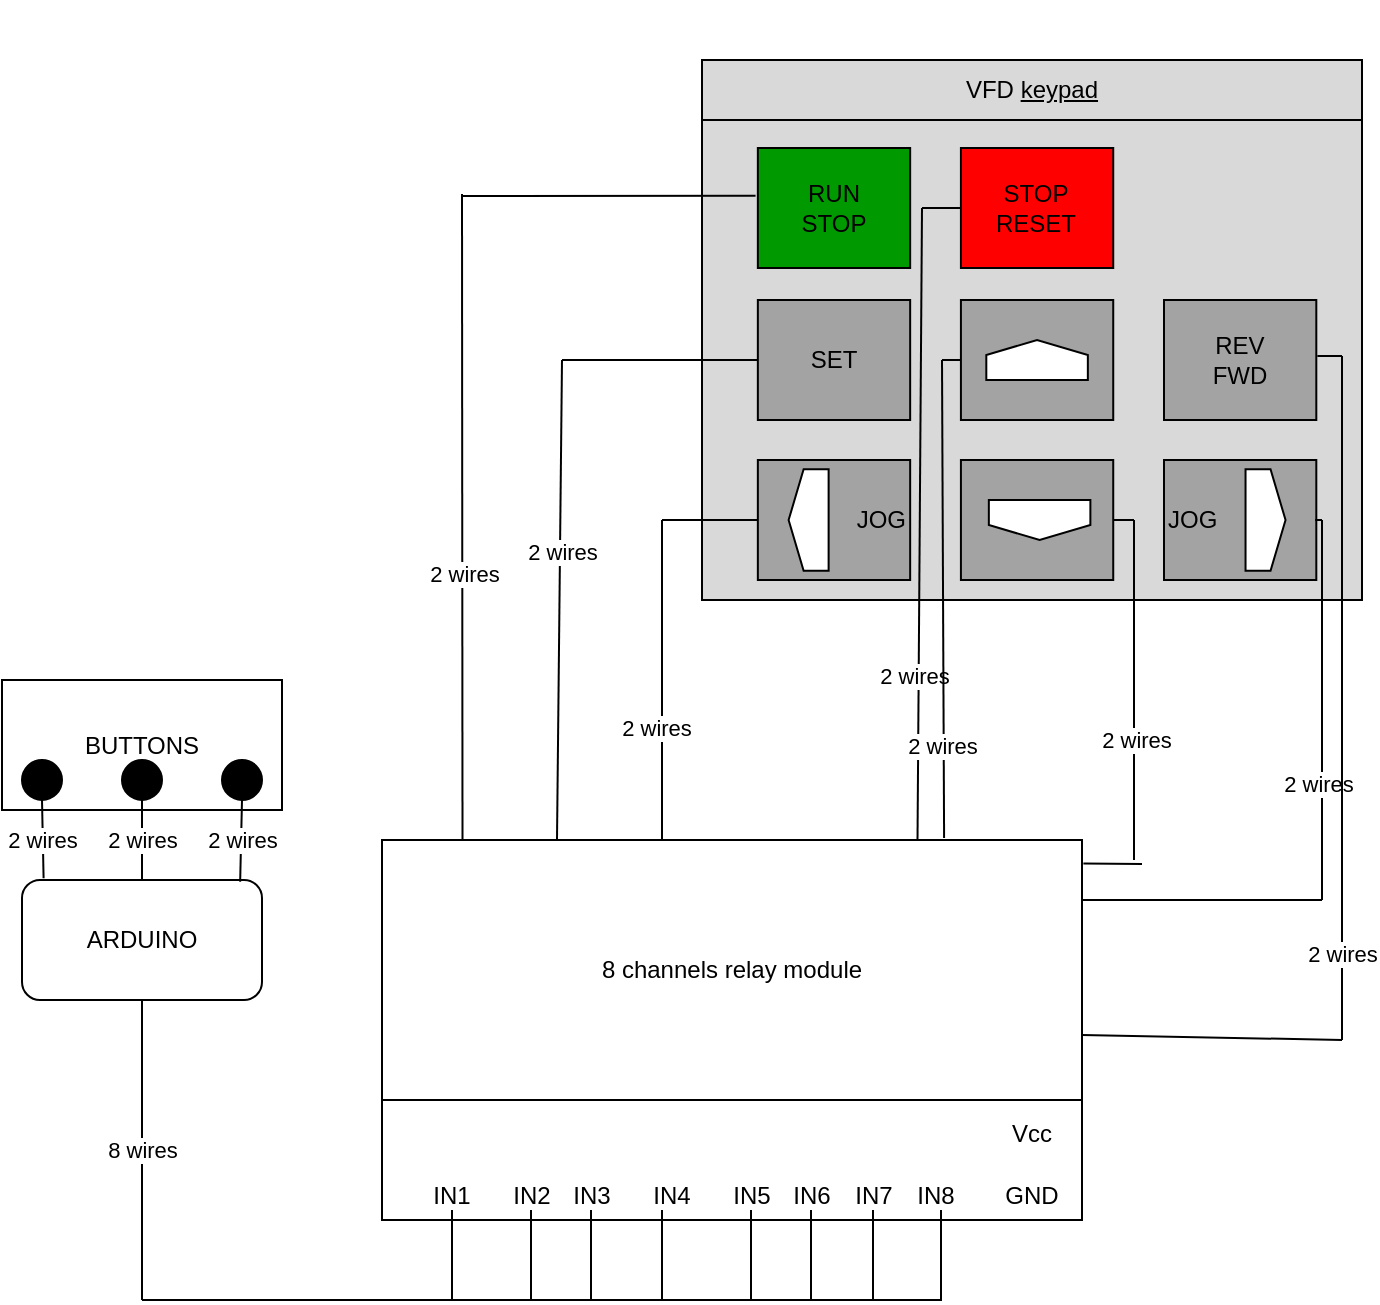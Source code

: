 <mxfile version="19.0.3" type="device"><diagram id="cB6DUO2EDja7WrJx5L3i" name="Page-1"><mxGraphModel dx="1207" dy="622" grid="1" gridSize="10" guides="1" tooltips="1" connect="1" arrows="1" fold="1" page="1" pageScale="1" pageWidth="827" pageHeight="1169" math="0" shadow="0"><root><mxCell id="0"/><mxCell id="1" parent="0"/><mxCell id="qbxCeTcCONOW7e59nEy--56" value="BUTTONS" style="rounded=0;whiteSpace=wrap;html=1;fillColor=#FFFFFF;align=center;" vertex="1" parent="1"><mxGeometry x="30" y="350" width="140" height="65" as="geometry"/></mxCell><mxCell id="HjkD7w_KgYdSQ24yZYQx-1" value="ARDUINO" style="rounded=1;whiteSpace=wrap;html=1;" parent="1" vertex="1"><mxGeometry x="40" y="450" width="120" height="60" as="geometry"/></mxCell><mxCell id="HjkD7w_KgYdSQ24yZYQx-2" value="8 channels relay module" style="rounded=0;whiteSpace=wrap;html=1;" parent="1" vertex="1"><mxGeometry x="220" y="430" width="350" height="130" as="geometry"/></mxCell><mxCell id="HjkD7w_KgYdSQ24yZYQx-5" value="" style="group" parent="1" vertex="1" connectable="0"><mxGeometry x="380" y="10" width="330" height="300" as="geometry"/></mxCell><mxCell id="HjkD7w_KgYdSQ24yZYQx-3" value="&lt;div style=&quot;text-align: justify;&quot;&gt;&lt;span style=&quot;background-color: initial;&quot;&gt;VFD &lt;u&gt;keypad&lt;/u&gt;&lt;/span&gt;&lt;/div&gt;" style="rounded=0;whiteSpace=wrap;html=1;align=center;fillColor=#D9D9D9;" parent="HjkD7w_KgYdSQ24yZYQx-5" vertex="1"><mxGeometry y="30" width="330" height="30" as="geometry"/></mxCell><mxCell id="HjkD7w_KgYdSQ24yZYQx-4" value="" style="rounded=0;whiteSpace=wrap;html=1;fillColor=#D9D9D9;" parent="HjkD7w_KgYdSQ24yZYQx-5" vertex="1"><mxGeometry y="60" width="330" height="240" as="geometry"/></mxCell><mxCell id="HjkD7w_KgYdSQ24yZYQx-21" value="RUN&lt;br&gt;STOP" style="rounded=0;whiteSpace=wrap;html=1;fillColor=#009900;" parent="HjkD7w_KgYdSQ24yZYQx-5" vertex="1"><mxGeometry x="27.923" y="74" width="76.154" height="60" as="geometry"/></mxCell><mxCell id="HjkD7w_KgYdSQ24yZYQx-22" value="STOP&lt;br&gt;RESET" style="rounded=0;whiteSpace=wrap;html=1;fillColor=#FF0000;" parent="HjkD7w_KgYdSQ24yZYQx-5" vertex="1"><mxGeometry x="129.462" y="74" width="76.154" height="60" as="geometry"/></mxCell><mxCell id="HjkD7w_KgYdSQ24yZYQx-23" value="SET" style="rounded=0;whiteSpace=wrap;html=1;fillColor=#A3A3A3;" parent="HjkD7w_KgYdSQ24yZYQx-5" vertex="1"><mxGeometry x="27.923" y="150" width="76.154" height="60" as="geometry"/></mxCell><mxCell id="HjkD7w_KgYdSQ24yZYQx-24" value="" style="rounded=0;whiteSpace=wrap;html=1;fillColor=#A3A3A3;" parent="HjkD7w_KgYdSQ24yZYQx-5" vertex="1"><mxGeometry x="129.462" y="150" width="76.154" height="60" as="geometry"/></mxCell><mxCell id="HjkD7w_KgYdSQ24yZYQx-25" value="JOG" style="rounded=0;whiteSpace=wrap;html=1;fillColor=#A3A3A3;align=right;" parent="HjkD7w_KgYdSQ24yZYQx-5" vertex="1"><mxGeometry x="27.923" y="230" width="76.154" height="60" as="geometry"/></mxCell><mxCell id="HjkD7w_KgYdSQ24yZYQx-26" value="" style="rounded=0;whiteSpace=wrap;html=1;fillColor=#A3A3A3;" parent="HjkD7w_KgYdSQ24yZYQx-5" vertex="1"><mxGeometry x="129.462" y="230" width="76.154" height="60" as="geometry"/></mxCell><mxCell id="HjkD7w_KgYdSQ24yZYQx-27" value="REV&lt;br&gt;FWD" style="rounded=0;whiteSpace=wrap;html=1;fillColor=#A3A3A3;" parent="HjkD7w_KgYdSQ24yZYQx-5" vertex="1"><mxGeometry x="231" y="150" width="76.154" height="60" as="geometry"/></mxCell><mxCell id="HjkD7w_KgYdSQ24yZYQx-28" value="JOG" style="rounded=0;whiteSpace=wrap;html=1;fillColor=#A3A3A3;align=left;" parent="HjkD7w_KgYdSQ24yZYQx-5" vertex="1"><mxGeometry x="231" y="230" width="76.154" height="60" as="geometry"/></mxCell><mxCell id="HjkD7w_KgYdSQ24yZYQx-30" value="" style="shape=offPageConnector;whiteSpace=wrap;html=1;fillColor=#FFFFFF;rotation=90;" parent="HjkD7w_KgYdSQ24yZYQx-5" vertex="1"><mxGeometry x="27.923" y="250" width="50.769" height="20" as="geometry"/></mxCell><mxCell id="HjkD7w_KgYdSQ24yZYQx-31" value="" style="shape=offPageConnector;whiteSpace=wrap;html=1;fillColor=#FFFFFF;rotation=-180;" parent="HjkD7w_KgYdSQ24yZYQx-5" vertex="1"><mxGeometry x="142.154" y="170" width="50.769" height="20" as="geometry"/></mxCell><mxCell id="HjkD7w_KgYdSQ24yZYQx-32" value="" style="shape=offPageConnector;whiteSpace=wrap;html=1;fillColor=#FFFFFF;rotation=0;" parent="HjkD7w_KgYdSQ24yZYQx-5" vertex="1"><mxGeometry x="143.423" y="250" width="50.769" height="20" as="geometry"/></mxCell><mxCell id="HjkD7w_KgYdSQ24yZYQx-33" value="" style="shape=offPageConnector;whiteSpace=wrap;html=1;fillColor=#FFFFFF;rotation=-90;" parent="HjkD7w_KgYdSQ24yZYQx-5" vertex="1"><mxGeometry x="256.385" y="250" width="50.769" height="20" as="geometry"/></mxCell><mxCell id="HjkD7w_KgYdSQ24yZYQx-40" value="" style="endArrow=none;html=1;rounded=0;entryX=0;entryY=0.5;entryDx=0;entryDy=0;" parent="HjkD7w_KgYdSQ24yZYQx-5" target="HjkD7w_KgYdSQ24yZYQx-24" edge="1"><mxGeometry width="50" height="50" relative="1" as="geometry"><mxPoint x="120" y="180" as="sourcePoint"/><mxPoint x="139.462" y="114" as="targetPoint"/></mxGeometry></mxCell><mxCell id="HjkD7w_KgYdSQ24yZYQx-42" value="" style="endArrow=none;html=1;rounded=0;exitX=0.765;exitY=0.004;exitDx=0;exitDy=0;exitPerimeter=0;" parent="HjkD7w_KgYdSQ24yZYQx-5" source="HjkD7w_KgYdSQ24yZYQx-2" edge="1"><mxGeometry width="50" height="50" relative="1" as="geometry"><mxPoint x="110" y="390" as="sourcePoint"/><mxPoint x="110" y="104" as="targetPoint"/></mxGeometry></mxCell><mxCell id="O-kXTtIgHIXasckP1ECF-10" value="2 wires" style="edgeLabel;html=1;align=center;verticalAlign=middle;resizable=0;points=[];" parent="HjkD7w_KgYdSQ24yZYQx-42" vertex="1" connectable="0"><mxGeometry x="-0.48" y="3" relative="1" as="geometry"><mxPoint as="offset"/></mxGeometry></mxCell><mxCell id="HjkD7w_KgYdSQ24yZYQx-44" value="" style="endArrow=none;html=1;rounded=0;exitX=0.803;exitY=-0.008;exitDx=0;exitDy=0;exitPerimeter=0;" parent="HjkD7w_KgYdSQ24yZYQx-5" source="HjkD7w_KgYdSQ24yZYQx-2" edge="1"><mxGeometry width="50" height="50" relative="1" as="geometry"><mxPoint x="120" y="410" as="sourcePoint"/><mxPoint x="120" y="180" as="targetPoint"/></mxGeometry></mxCell><mxCell id="O-kXTtIgHIXasckP1ECF-11" value="2 wires" style="edgeLabel;html=1;align=center;verticalAlign=middle;resizable=0;points=[];" parent="HjkD7w_KgYdSQ24yZYQx-44" vertex="1" connectable="0"><mxGeometry x="-0.61" y="1" relative="1" as="geometry"><mxPoint as="offset"/></mxGeometry></mxCell><mxCell id="O-kXTtIgHIXasckP1ECF-4" value="" style="endArrow=none;html=1;rounded=0;entryX=1.007;entryY=0.467;entryDx=0;entryDy=0;entryPerimeter=0;" parent="HjkD7w_KgYdSQ24yZYQx-5" target="HjkD7w_KgYdSQ24yZYQx-27" edge="1"><mxGeometry width="50" height="50" relative="1" as="geometry"><mxPoint x="320" y="178" as="sourcePoint"/><mxPoint x="307.615" y="239" as="targetPoint"/></mxGeometry></mxCell><mxCell id="HjkD7w_KgYdSQ24yZYQx-35" value="" style="endArrow=none;html=1;rounded=0;entryX=-0.015;entryY=0.398;entryDx=0;entryDy=0;entryPerimeter=0;" parent="1" target="HjkD7w_KgYdSQ24yZYQx-21" edge="1"><mxGeometry width="50" height="50" relative="1" as="geometry"><mxPoint x="260" y="108" as="sourcePoint"/><mxPoint x="320" y="110" as="targetPoint"/></mxGeometry></mxCell><mxCell id="HjkD7w_KgYdSQ24yZYQx-37" value="" style="endArrow=none;html=1;rounded=0;entryX=0;entryY=0.5;entryDx=0;entryDy=0;" parent="1" target="HjkD7w_KgYdSQ24yZYQx-23" edge="1"><mxGeometry width="50" height="50" relative="1" as="geometry"><mxPoint x="310" y="190" as="sourcePoint"/><mxPoint x="411.1" y="117.88" as="targetPoint"/></mxGeometry></mxCell><mxCell id="HjkD7w_KgYdSQ24yZYQx-38" value="" style="endArrow=none;html=1;rounded=0;entryX=0;entryY=0.5;entryDx=0;entryDy=0;" parent="1" target="HjkD7w_KgYdSQ24yZYQx-25" edge="1"><mxGeometry width="50" height="50" relative="1" as="geometry"><mxPoint x="360" y="270" as="sourcePoint"/><mxPoint x="421.1" y="127.88" as="targetPoint"/></mxGeometry></mxCell><mxCell id="HjkD7w_KgYdSQ24yZYQx-39" value="" style="endArrow=none;html=1;rounded=0;entryX=0;entryY=0.5;entryDx=0;entryDy=0;" parent="1" target="HjkD7w_KgYdSQ24yZYQx-22" edge="1"><mxGeometry width="50" height="50" relative="1" as="geometry"><mxPoint x="490" y="114" as="sourcePoint"/><mxPoint x="431.1" y="137.88" as="targetPoint"/></mxGeometry></mxCell><mxCell id="HjkD7w_KgYdSQ24yZYQx-45" value="" style="endArrow=none;html=1;rounded=0;exitX=0.115;exitY=0;exitDx=0;exitDy=0;exitPerimeter=0;" parent="1" source="HjkD7w_KgYdSQ24yZYQx-2" edge="1"><mxGeometry width="50" height="50" relative="1" as="geometry"><mxPoint x="260" y="370" as="sourcePoint"/><mxPoint x="260" y="107" as="targetPoint"/></mxGeometry></mxCell><mxCell id="O-kXTtIgHIXasckP1ECF-7" value="2 wires" style="edgeLabel;html=1;align=center;verticalAlign=middle;resizable=0;points=[];" parent="HjkD7w_KgYdSQ24yZYQx-45" vertex="1" connectable="0"><mxGeometry x="-0.174" y="-1" relative="1" as="geometry"><mxPoint as="offset"/></mxGeometry></mxCell><mxCell id="HjkD7w_KgYdSQ24yZYQx-48" value="" style="endArrow=none;html=1;rounded=0;exitX=0.25;exitY=0;exitDx=0;exitDy=0;" parent="1" source="HjkD7w_KgYdSQ24yZYQx-2" edge="1"><mxGeometry width="50" height="50" relative="1" as="geometry"><mxPoint x="310" y="380" as="sourcePoint"/><mxPoint x="310" y="190" as="targetPoint"/></mxGeometry></mxCell><mxCell id="O-kXTtIgHIXasckP1ECF-8" value="2 wires" style="edgeLabel;html=1;align=center;verticalAlign=middle;resizable=0;points=[];" parent="HjkD7w_KgYdSQ24yZYQx-48" vertex="1" connectable="0"><mxGeometry x="0.203" y="-1" relative="1" as="geometry"><mxPoint as="offset"/></mxGeometry></mxCell><mxCell id="HjkD7w_KgYdSQ24yZYQx-49" value="" style="endArrow=none;html=1;rounded=0;exitX=0.4;exitY=0;exitDx=0;exitDy=0;exitPerimeter=0;" parent="1" source="HjkD7w_KgYdSQ24yZYQx-2" edge="1"><mxGeometry width="50" height="50" relative="1" as="geometry"><mxPoint x="360" y="420" as="sourcePoint"/><mxPoint x="360" y="270" as="targetPoint"/></mxGeometry></mxCell><mxCell id="O-kXTtIgHIXasckP1ECF-9" value="2 wires" style="edgeLabel;html=1;align=center;verticalAlign=middle;resizable=0;points=[];" parent="HjkD7w_KgYdSQ24yZYQx-49" vertex="1" connectable="0"><mxGeometry x="-0.3" y="3" relative="1" as="geometry"><mxPoint as="offset"/></mxGeometry></mxCell><mxCell id="O-kXTtIgHIXasckP1ECF-1" value="" style="endArrow=none;html=1;rounded=0;entryX=1;entryY=0.5;entryDx=0;entryDy=0;" parent="1" target="HjkD7w_KgYdSQ24yZYQx-26" edge="1"><mxGeometry width="50" height="50" relative="1" as="geometry"><mxPoint x="596" y="270" as="sourcePoint"/><mxPoint x="591.615" y="270" as="targetPoint"/></mxGeometry></mxCell><mxCell id="O-kXTtIgHIXasckP1ECF-2" value="" style="endArrow=none;html=1;rounded=0;" parent="1" edge="1"><mxGeometry width="50" height="50" relative="1" as="geometry"><mxPoint x="596" y="270" as="sourcePoint"/><mxPoint x="596" y="440" as="targetPoint"/></mxGeometry></mxCell><mxCell id="O-kXTtIgHIXasckP1ECF-12" value="2 wires" style="edgeLabel;html=1;align=center;verticalAlign=middle;resizable=0;points=[];" parent="O-kXTtIgHIXasckP1ECF-2" vertex="1" connectable="0"><mxGeometry x="0.292" y="1" relative="1" as="geometry"><mxPoint as="offset"/></mxGeometry></mxCell><mxCell id="O-kXTtIgHIXasckP1ECF-3" value="" style="endArrow=none;html=1;rounded=0;entryX=1;entryY=0.5;entryDx=0;entryDy=0;" parent="1" edge="1"><mxGeometry width="50" height="50" relative="1" as="geometry"><mxPoint x="690" y="270" as="sourcePoint"/><mxPoint x="686.615" y="270" as="targetPoint"/></mxGeometry></mxCell><mxCell id="O-kXTtIgHIXasckP1ECF-5" value="" style="endArrow=none;html=1;rounded=0;" parent="1" edge="1"><mxGeometry width="50" height="50" relative="1" as="geometry"><mxPoint x="690" y="460" as="sourcePoint"/><mxPoint x="690" y="270" as="targetPoint"/></mxGeometry></mxCell><mxCell id="O-kXTtIgHIXasckP1ECF-13" value="2 wires" style="edgeLabel;html=1;align=center;verticalAlign=middle;resizable=0;points=[];" parent="O-kXTtIgHIXasckP1ECF-5" vertex="1" connectable="0"><mxGeometry x="-0.392" y="2" relative="1" as="geometry"><mxPoint as="offset"/></mxGeometry></mxCell><mxCell id="O-kXTtIgHIXasckP1ECF-6" value="" style="endArrow=none;html=1;rounded=0;" parent="1" edge="1"><mxGeometry width="50" height="50" relative="1" as="geometry"><mxPoint x="700" y="530" as="sourcePoint"/><mxPoint x="700" y="188" as="targetPoint"/></mxGeometry></mxCell><mxCell id="O-kXTtIgHIXasckP1ECF-14" value="2 wires" style="edgeLabel;html=1;align=center;verticalAlign=middle;resizable=0;points=[];" parent="O-kXTtIgHIXasckP1ECF-6" vertex="1" connectable="0"><mxGeometry x="-0.745" relative="1" as="geometry"><mxPoint as="offset"/></mxGeometry></mxCell><mxCell id="O-kXTtIgHIXasckP1ECF-15" value="" style="endArrow=none;html=1;rounded=0;entryX=1.002;entryY=0.09;entryDx=0;entryDy=0;entryPerimeter=0;" parent="1" target="HjkD7w_KgYdSQ24yZYQx-2" edge="1"><mxGeometry width="50" height="50" relative="1" as="geometry"><mxPoint x="600" y="442" as="sourcePoint"/><mxPoint x="410" y="420" as="targetPoint"/></mxGeometry></mxCell><mxCell id="O-kXTtIgHIXasckP1ECF-16" value="" style="endArrow=none;html=1;rounded=0;" parent="1" edge="1"><mxGeometry width="50" height="50" relative="1" as="geometry"><mxPoint x="570" y="460" as="sourcePoint"/><mxPoint x="690" y="460" as="targetPoint"/></mxGeometry></mxCell><mxCell id="O-kXTtIgHIXasckP1ECF-17" value="" style="endArrow=none;html=1;rounded=0;exitX=1;exitY=0.75;exitDx=0;exitDy=0;" parent="1" source="HjkD7w_KgYdSQ24yZYQx-2" edge="1"><mxGeometry width="50" height="50" relative="1" as="geometry"><mxPoint x="410" y="490" as="sourcePoint"/><mxPoint x="700" y="530" as="targetPoint"/></mxGeometry></mxCell><mxCell id="qbxCeTcCONOW7e59nEy--1" value="" style="rounded=0;whiteSpace=wrap;html=1;" vertex="1" parent="1"><mxGeometry x="220" y="560" width="350" height="60" as="geometry"/></mxCell><mxCell id="qbxCeTcCONOW7e59nEy--2" value="Vcc" style="text;html=1;strokeColor=none;fillColor=none;align=center;verticalAlign=middle;whiteSpace=wrap;rounded=0;" vertex="1" parent="1"><mxGeometry x="520" y="569.5" width="50" height="15" as="geometry"/></mxCell><mxCell id="qbxCeTcCONOW7e59nEy--3" value="GND" style="text;html=1;strokeColor=none;fillColor=none;align=center;verticalAlign=middle;whiteSpace=wrap;rounded=0;" vertex="1" parent="1"><mxGeometry x="520" y="600" width="50" height="15" as="geometry"/></mxCell><mxCell id="qbxCeTcCONOW7e59nEy--4" value="IN1" style="text;html=1;strokeColor=none;fillColor=none;align=center;verticalAlign=middle;whiteSpace=wrap;rounded=0;" vertex="1" parent="1"><mxGeometry x="230" y="600" width="50" height="15" as="geometry"/></mxCell><mxCell id="qbxCeTcCONOW7e59nEy--12" value="IN2" style="text;html=1;strokeColor=none;fillColor=none;align=center;verticalAlign=middle;whiteSpace=wrap;rounded=0;" vertex="1" parent="1"><mxGeometry x="270" y="600" width="50" height="15" as="geometry"/></mxCell><mxCell id="qbxCeTcCONOW7e59nEy--13" value="IN3" style="text;html=1;strokeColor=none;fillColor=none;align=center;verticalAlign=middle;whiteSpace=wrap;rounded=0;" vertex="1" parent="1"><mxGeometry x="300" y="600" width="50" height="15" as="geometry"/></mxCell><mxCell id="qbxCeTcCONOW7e59nEy--14" value="IN4" style="text;html=1;strokeColor=none;fillColor=none;align=center;verticalAlign=middle;whiteSpace=wrap;rounded=0;" vertex="1" parent="1"><mxGeometry x="340" y="600" width="50" height="15" as="geometry"/></mxCell><mxCell id="qbxCeTcCONOW7e59nEy--15" value="IN5" style="text;html=1;strokeColor=none;fillColor=none;align=center;verticalAlign=middle;whiteSpace=wrap;rounded=0;" vertex="1" parent="1"><mxGeometry x="380" y="600" width="50" height="15" as="geometry"/></mxCell><mxCell id="qbxCeTcCONOW7e59nEy--16" value="IN6" style="text;html=1;strokeColor=none;fillColor=none;align=center;verticalAlign=middle;whiteSpace=wrap;rounded=0;" vertex="1" parent="1"><mxGeometry x="410" y="600" width="50" height="15" as="geometry"/></mxCell><mxCell id="qbxCeTcCONOW7e59nEy--17" value="IN7" style="text;html=1;strokeColor=none;fillColor=none;align=center;verticalAlign=middle;whiteSpace=wrap;rounded=0;" vertex="1" parent="1"><mxGeometry x="441" y="600" width="50" height="15" as="geometry"/></mxCell><mxCell id="qbxCeTcCONOW7e59nEy--21" value="IN8" style="text;html=1;strokeColor=none;fillColor=none;align=center;verticalAlign=middle;whiteSpace=wrap;rounded=0;" vertex="1" parent="1"><mxGeometry x="472" y="600" width="50" height="15" as="geometry"/></mxCell><mxCell id="qbxCeTcCONOW7e59nEy--25" value="" style="endArrow=none;html=1;rounded=0;entryX=0.5;entryY=1;entryDx=0;entryDy=0;" edge="1" parent="1" target="HjkD7w_KgYdSQ24yZYQx-1"><mxGeometry width="50" height="50" relative="1" as="geometry"><mxPoint x="100" y="660" as="sourcePoint"/><mxPoint x="440" y="550" as="targetPoint"/></mxGeometry></mxCell><mxCell id="qbxCeTcCONOW7e59nEy--28" value="8 wires" style="edgeLabel;html=1;align=center;verticalAlign=middle;resizable=0;points=[];" vertex="1" connectable="0" parent="1"><mxGeometry x="100" y="585" as="geometry"/></mxCell><mxCell id="qbxCeTcCONOW7e59nEy--29" value="" style="endArrow=none;html=1;rounded=0;" edge="1" parent="1"><mxGeometry width="50" height="50" relative="1" as="geometry"><mxPoint x="100" y="660" as="sourcePoint"/><mxPoint x="500" y="660" as="targetPoint"/></mxGeometry></mxCell><mxCell id="qbxCeTcCONOW7e59nEy--30" value="" style="endArrow=none;html=1;rounded=0;entryX=0.5;entryY=1;entryDx=0;entryDy=0;" edge="1" parent="1" target="qbxCeTcCONOW7e59nEy--4"><mxGeometry width="50" height="50" relative="1" as="geometry"><mxPoint x="255" y="660" as="sourcePoint"/><mxPoint x="440" y="550" as="targetPoint"/></mxGeometry></mxCell><mxCell id="qbxCeTcCONOW7e59nEy--32" value="" style="endArrow=none;html=1;rounded=0;entryX=0.5;entryY=1;entryDx=0;entryDy=0;" edge="1" parent="1"><mxGeometry width="50" height="50" relative="1" as="geometry"><mxPoint x="294.5" y="660" as="sourcePoint"/><mxPoint x="294.5" y="615" as="targetPoint"/></mxGeometry></mxCell><mxCell id="qbxCeTcCONOW7e59nEy--33" value="" style="endArrow=none;html=1;rounded=0;entryX=0.5;entryY=1;entryDx=0;entryDy=0;" edge="1" parent="1"><mxGeometry width="50" height="50" relative="1" as="geometry"><mxPoint x="324.5" y="660" as="sourcePoint"/><mxPoint x="324.5" y="615" as="targetPoint"/></mxGeometry></mxCell><mxCell id="qbxCeTcCONOW7e59nEy--35" value="" style="endArrow=none;html=1;rounded=0;entryX=0.5;entryY=1;entryDx=0;entryDy=0;" edge="1" parent="1"><mxGeometry width="50" height="50" relative="1" as="geometry"><mxPoint x="360" y="660" as="sourcePoint"/><mxPoint x="360" y="615" as="targetPoint"/></mxGeometry></mxCell><mxCell id="qbxCeTcCONOW7e59nEy--36" value="" style="endArrow=none;html=1;rounded=0;entryX=0.5;entryY=1;entryDx=0;entryDy=0;" edge="1" parent="1"><mxGeometry width="50" height="50" relative="1" as="geometry"><mxPoint x="404.5" y="660" as="sourcePoint"/><mxPoint x="404.5" y="615" as="targetPoint"/></mxGeometry></mxCell><mxCell id="qbxCeTcCONOW7e59nEy--37" value="" style="endArrow=none;html=1;rounded=0;entryX=0.5;entryY=1;entryDx=0;entryDy=0;" edge="1" parent="1"><mxGeometry width="50" height="50" relative="1" as="geometry"><mxPoint x="434.5" y="660" as="sourcePoint"/><mxPoint x="434.5" y="615" as="targetPoint"/></mxGeometry></mxCell><mxCell id="qbxCeTcCONOW7e59nEy--38" value="" style="endArrow=none;html=1;rounded=0;entryX=0.5;entryY=1;entryDx=0;entryDy=0;" edge="1" parent="1"><mxGeometry width="50" height="50" relative="1" as="geometry"><mxPoint x="465.5" y="660" as="sourcePoint"/><mxPoint x="465.5" y="615" as="targetPoint"/></mxGeometry></mxCell><mxCell id="qbxCeTcCONOW7e59nEy--39" value="" style="endArrow=none;html=1;rounded=0;entryX=0.5;entryY=1;entryDx=0;entryDy=0;" edge="1" parent="1"><mxGeometry width="50" height="50" relative="1" as="geometry"><mxPoint x="499.5" y="660" as="sourcePoint"/><mxPoint x="499.5" y="615" as="targetPoint"/></mxGeometry></mxCell><mxCell id="qbxCeTcCONOW7e59nEy--40" value="" style="ellipse;whiteSpace=wrap;html=1;aspect=fixed;fillColor=#000000;" vertex="1" parent="1"><mxGeometry x="40" y="390" width="20" height="20" as="geometry"/></mxCell><mxCell id="qbxCeTcCONOW7e59nEy--43" value="" style="ellipse;whiteSpace=wrap;html=1;aspect=fixed;fillColor=#000000;" vertex="1" parent="1"><mxGeometry x="90" y="390" width="20" height="20" as="geometry"/></mxCell><mxCell id="qbxCeTcCONOW7e59nEy--44" value="" style="ellipse;whiteSpace=wrap;html=1;aspect=fixed;fillColor=#000000;" vertex="1" parent="1"><mxGeometry x="140" y="390" width="20" height="20" as="geometry"/></mxCell><mxCell id="qbxCeTcCONOW7e59nEy--50" value="" style="endArrow=none;html=1;rounded=0;entryX=0.5;entryY=1;entryDx=0;entryDy=0;exitX=0.09;exitY=-0.014;exitDx=0;exitDy=0;exitPerimeter=0;" edge="1" parent="1" source="HjkD7w_KgYdSQ24yZYQx-1" target="qbxCeTcCONOW7e59nEy--40"><mxGeometry width="50" height="50" relative="1" as="geometry"><mxPoint x="130" y="480" as="sourcePoint"/><mxPoint x="180" y="430" as="targetPoint"/></mxGeometry></mxCell><mxCell id="qbxCeTcCONOW7e59nEy--51" value="" style="endArrow=none;html=1;rounded=0;entryX=0.5;entryY=1;entryDx=0;entryDy=0;exitX=0.5;exitY=0;exitDx=0;exitDy=0;" edge="1" parent="1" source="HjkD7w_KgYdSQ24yZYQx-1" target="qbxCeTcCONOW7e59nEy--43"><mxGeometry width="50" height="50" relative="1" as="geometry"><mxPoint x="60.8" y="459.16" as="sourcePoint"/><mxPoint x="60.0" y="420" as="targetPoint"/></mxGeometry></mxCell><mxCell id="qbxCeTcCONOW7e59nEy--52" value="" style="endArrow=none;html=1;rounded=0;entryX=0.5;entryY=1;entryDx=0;entryDy=0;exitX=0.909;exitY=0.014;exitDx=0;exitDy=0;exitPerimeter=0;" edge="1" parent="1" source="HjkD7w_KgYdSQ24yZYQx-1" target="qbxCeTcCONOW7e59nEy--44"><mxGeometry width="50" height="50" relative="1" as="geometry"><mxPoint x="110" y="460" as="sourcePoint"/><mxPoint x="110" y="420" as="targetPoint"/></mxGeometry></mxCell><mxCell id="qbxCeTcCONOW7e59nEy--53" value="2 wires" style="edgeLabel;html=1;align=center;verticalAlign=middle;resizable=0;points=[];" vertex="1" connectable="0" parent="1"><mxGeometry x="50" y="429.997" as="geometry"/></mxCell><mxCell id="qbxCeTcCONOW7e59nEy--54" value="2 wires" style="edgeLabel;html=1;align=center;verticalAlign=middle;resizable=0;points=[];" vertex="1" connectable="0" parent="1"><mxGeometry x="100" y="429.997" as="geometry"/></mxCell><mxCell id="qbxCeTcCONOW7e59nEy--55" value="2 wires" style="edgeLabel;html=1;align=center;verticalAlign=middle;resizable=0;points=[];" vertex="1" connectable="0" parent="1"><mxGeometry x="150" y="429.997" as="geometry"/></mxCell></root></mxGraphModel></diagram></mxfile>